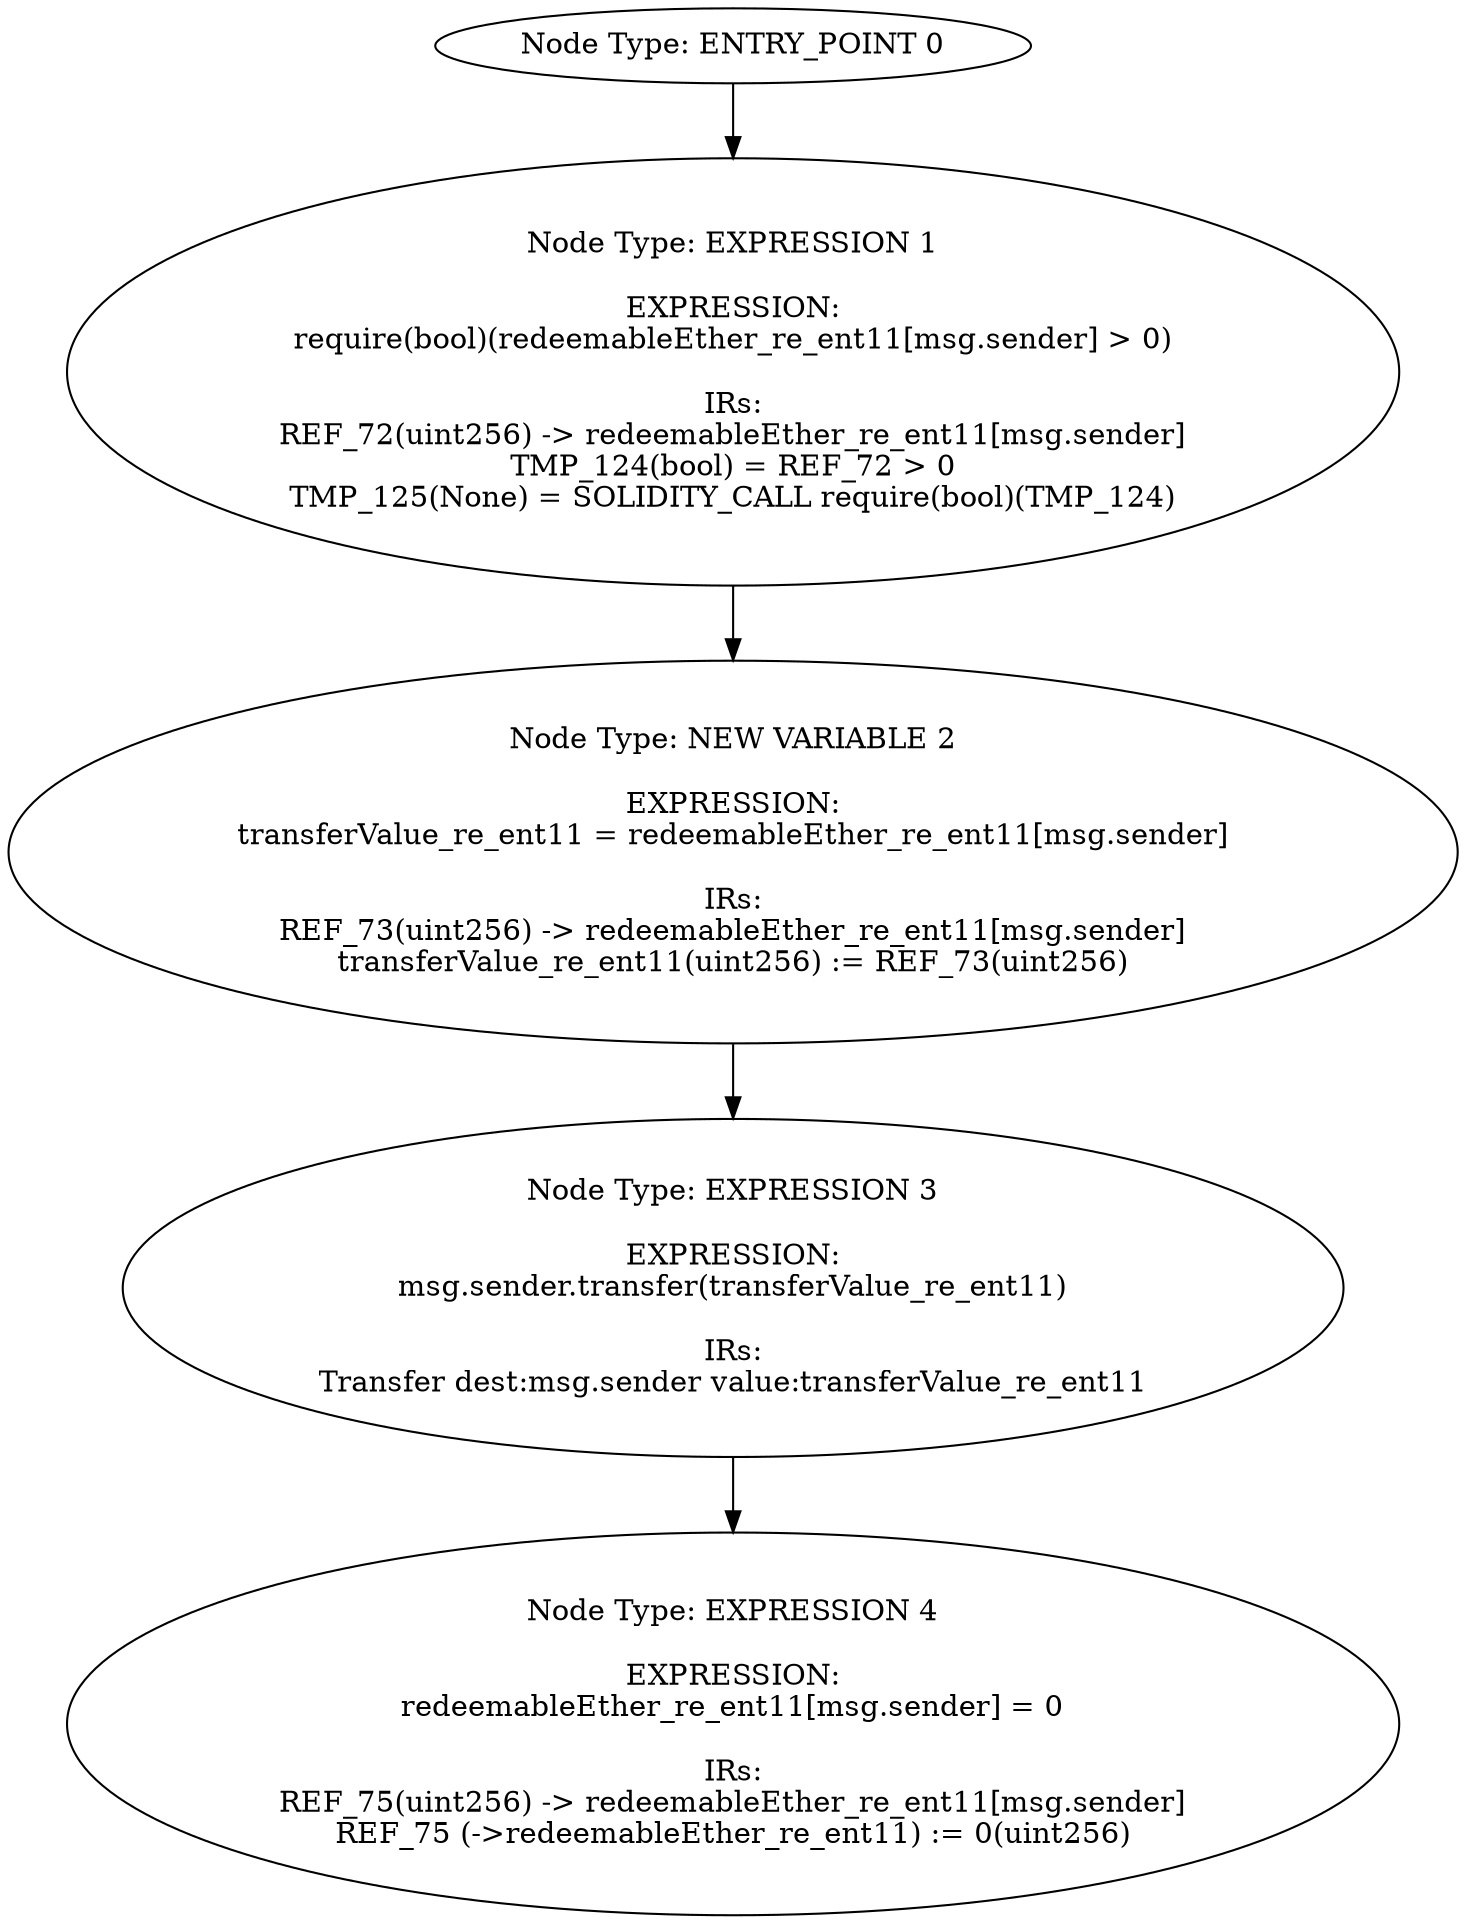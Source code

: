 digraph{
0[label="Node Type: ENTRY_POINT 0
"];
0->1;
1[label="Node Type: EXPRESSION 1

EXPRESSION:
require(bool)(redeemableEther_re_ent11[msg.sender] > 0)

IRs:
REF_72(uint256) -> redeemableEther_re_ent11[msg.sender]
TMP_124(bool) = REF_72 > 0
TMP_125(None) = SOLIDITY_CALL require(bool)(TMP_124)"];
1->2;
2[label="Node Type: NEW VARIABLE 2

EXPRESSION:
transferValue_re_ent11 = redeemableEther_re_ent11[msg.sender]

IRs:
REF_73(uint256) -> redeemableEther_re_ent11[msg.sender]
transferValue_re_ent11(uint256) := REF_73(uint256)"];
2->3;
3[label="Node Type: EXPRESSION 3

EXPRESSION:
msg.sender.transfer(transferValue_re_ent11)

IRs:
Transfer dest:msg.sender value:transferValue_re_ent11"];
3->4;
4[label="Node Type: EXPRESSION 4

EXPRESSION:
redeemableEther_re_ent11[msg.sender] = 0

IRs:
REF_75(uint256) -> redeemableEther_re_ent11[msg.sender]
REF_75 (->redeemableEther_re_ent11) := 0(uint256)"];
}
